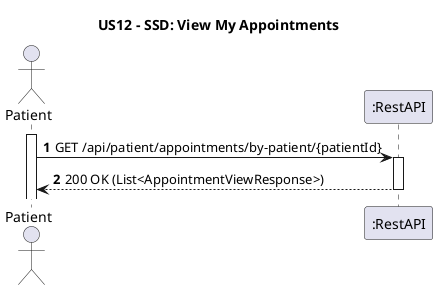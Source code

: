 @startuml
title US12 - SSD: View My Appointments
autoactivate on
autonumber

actor "Patient" as Patient
participant ":RestAPI" as System

activate Patient

Patient -> System: GET /api/patient/appointments/by-patient/{patientId}
System --> Patient: 200 OK (List<AppointmentViewResponse>)

@enduml
